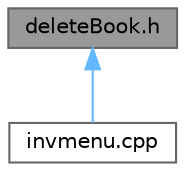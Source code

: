 digraph "deleteBook.h"
{
 // LATEX_PDF_SIZE
  bgcolor="transparent";
  edge [fontname=Helvetica,fontsize=10,labelfontname=Helvetica,labelfontsize=10];
  node [fontname=Helvetica,fontsize=10,shape=box,height=0.2,width=0.4];
  Node1 [label="deleteBook.h",height=0.2,width=0.4,color="gray40", fillcolor="grey60", style="filled", fontcolor="black",tooltip="Header for the book deletion module of Serendipity Booksellers."];
  Node1 -> Node2 [dir="back",color="steelblue1",style="solid"];
  Node2 [label="invmenu.cpp",height=0.2,width=0.4,color="grey40", fillcolor="white", style="filled",URL="$invmenu_8cpp.html",tooltip="Implementation of the inventory menu for Serendipity Booksellers."];
}
